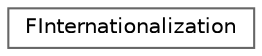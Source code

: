 digraph "Graphical Class Hierarchy"
{
 // INTERACTIVE_SVG=YES
 // LATEX_PDF_SIZE
  bgcolor="transparent";
  edge [fontname=Helvetica,fontsize=10,labelfontname=Helvetica,labelfontsize=10];
  node [fontname=Helvetica,fontsize=10,shape=box,height=0.2,width=0.4];
  rankdir="LR";
  Node0 [id="Node000000",label="FInternationalization",height=0.2,width=0.4,color="grey40", fillcolor="white", style="filled",URL="$da/d75/classFInternationalization.html",tooltip=" "];
}
